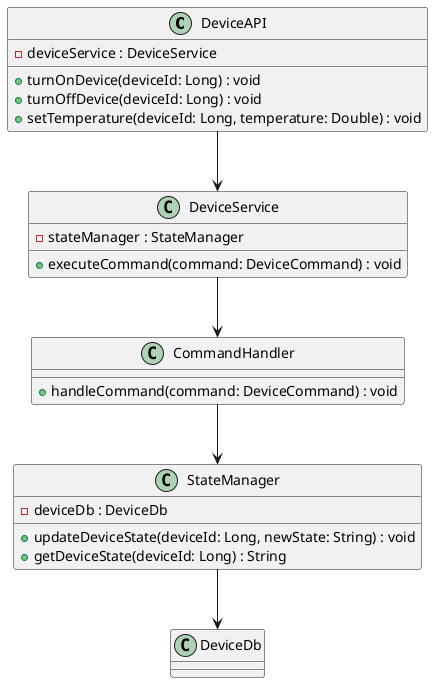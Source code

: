 @startuml
class DeviceAPI {
    - deviceService : DeviceService
    + turnOnDevice(deviceId: Long) : void
    + turnOffDevice(deviceId: Long) : void
    + setTemperature(deviceId: Long, temperature: Double) : void
}

class DeviceService {
    - stateManager : StateManager
    + executeCommand(command: DeviceCommand) : void
}

class CommandHandler {
    + handleCommand(command: DeviceCommand) : void
}

class StateManager {
    - deviceDb : DeviceDb
    + updateDeviceState(deviceId: Long, newState: String) : void
    + getDeviceState(deviceId: Long) : String
}

DeviceAPI --> DeviceService
DeviceService --> CommandHandler
CommandHandler --> StateManager
StateManager --> DeviceDb
@enduml
